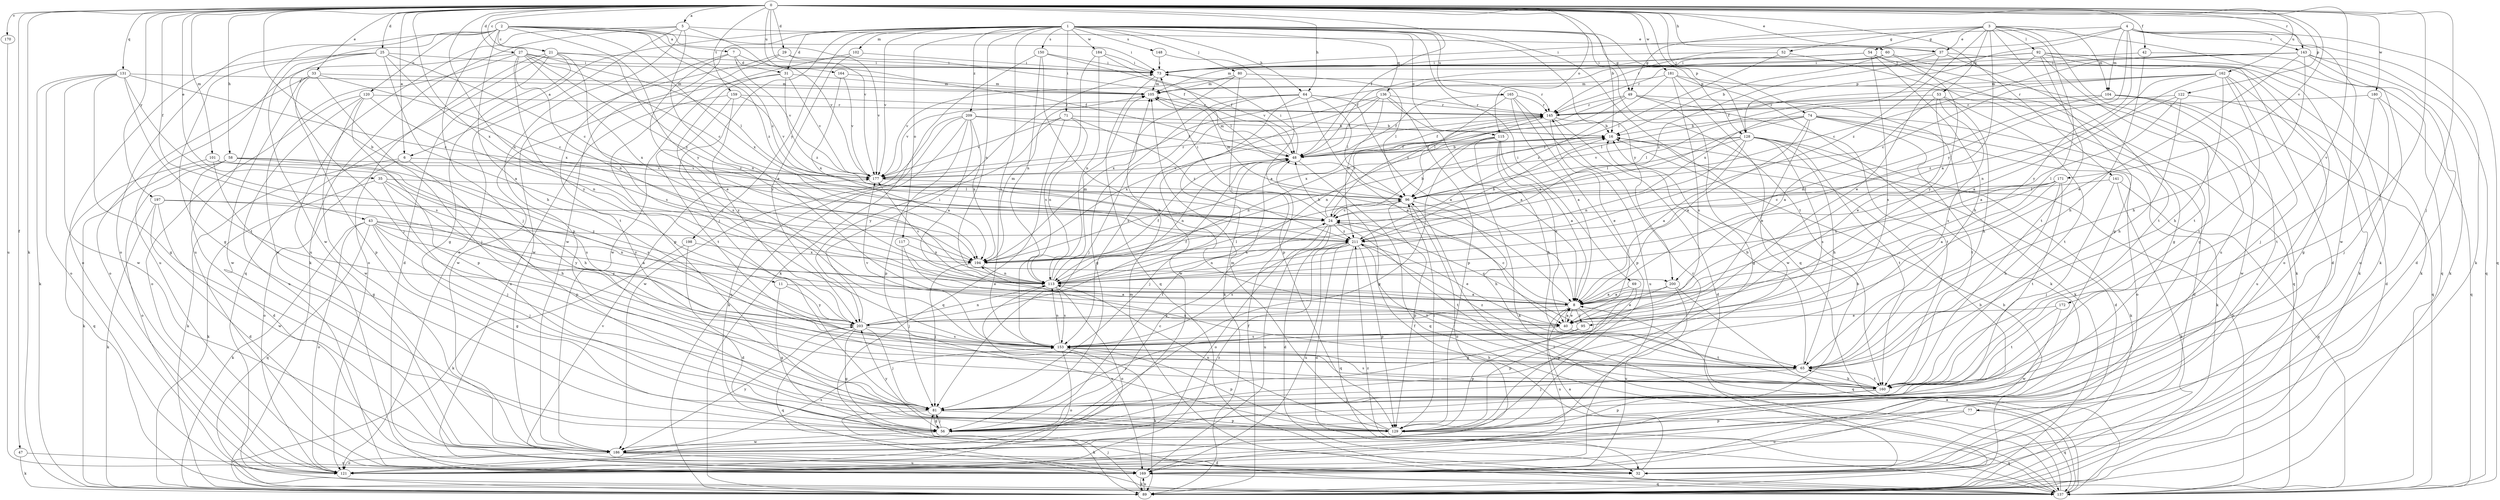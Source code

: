 strict digraph  {
0;
1;
2;
3;
4;
5;
6;
7;
8;
11;
16;
21;
24;
25;
27;
29;
31;
32;
33;
35;
37;
40;
42;
43;
47;
48;
49;
52;
53;
54;
56;
58;
60;
64;
65;
69;
71;
73;
74;
77;
80;
81;
89;
92;
95;
96;
101;
102;
104;
105;
113;
115;
117;
120;
121;
122;
128;
129;
131;
136;
137;
141;
143;
145;
148;
150;
153;
159;
160;
162;
164;
165;
169;
170;
171;
172;
177;
180;
181;
184;
186;
194;
197;
198;
200;
203;
209;
211;
0 -> 5  [label=a];
0 -> 6  [label=a];
0 -> 11  [label=b];
0 -> 16  [label=b];
0 -> 21  [label=c];
0 -> 25  [label=d];
0 -> 27  [label=d];
0 -> 29  [label=d];
0 -> 33  [label=e];
0 -> 35  [label=e];
0 -> 37  [label=e];
0 -> 42  [label=f];
0 -> 43  [label=f];
0 -> 47  [label=f];
0 -> 48  [label=f];
0 -> 58  [label=h];
0 -> 60  [label=h];
0 -> 64  [label=h];
0 -> 74  [label=j];
0 -> 77  [label=j];
0 -> 89  [label=k];
0 -> 101  [label=m];
0 -> 113  [label=n];
0 -> 115  [label=o];
0 -> 122  [label=p];
0 -> 128  [label=p];
0 -> 131  [label=q];
0 -> 141  [label=r];
0 -> 143  [label=r];
0 -> 159  [label=t];
0 -> 160  [label=t];
0 -> 162  [label=u];
0 -> 164  [label=u];
0 -> 170  [label=v];
0 -> 171  [label=v];
0 -> 172  [label=v];
0 -> 177  [label=v];
0 -> 180  [label=w];
0 -> 181  [label=w];
0 -> 194  [label=x];
0 -> 197  [label=y];
1 -> 6  [label=a];
1 -> 31  [label=d];
1 -> 49  [label=g];
1 -> 64  [label=h];
1 -> 69  [label=i];
1 -> 71  [label=i];
1 -> 80  [label=j];
1 -> 81  [label=j];
1 -> 102  [label=m];
1 -> 113  [label=n];
1 -> 115  [label=o];
1 -> 117  [label=o];
1 -> 128  [label=p];
1 -> 136  [label=q];
1 -> 137  [label=q];
1 -> 148  [label=s];
1 -> 150  [label=s];
1 -> 153  [label=s];
1 -> 160  [label=t];
1 -> 165  [label=u];
1 -> 177  [label=v];
1 -> 184  [label=w];
1 -> 186  [label=w];
1 -> 198  [label=y];
1 -> 200  [label=y];
1 -> 209  [label=z];
2 -> 7  [label=a];
2 -> 21  [label=c];
2 -> 24  [label=c];
2 -> 48  [label=f];
2 -> 65  [label=h];
2 -> 73  [label=i];
2 -> 81  [label=j];
2 -> 120  [label=o];
2 -> 121  [label=o];
2 -> 169  [label=u];
2 -> 186  [label=w];
2 -> 194  [label=x];
2 -> 200  [label=y];
2 -> 211  [label=z];
3 -> 8  [label=a];
3 -> 37  [label=e];
3 -> 49  [label=g];
3 -> 52  [label=g];
3 -> 53  [label=g];
3 -> 54  [label=g];
3 -> 56  [label=g];
3 -> 89  [label=k];
3 -> 92  [label=l];
3 -> 95  [label=l];
3 -> 104  [label=m];
3 -> 169  [label=u];
3 -> 211  [label=z];
4 -> 73  [label=i];
4 -> 89  [label=k];
4 -> 104  [label=m];
4 -> 128  [label=p];
4 -> 137  [label=q];
4 -> 143  [label=r];
4 -> 145  [label=r];
4 -> 186  [label=w];
4 -> 200  [label=y];
4 -> 203  [label=y];
5 -> 37  [label=e];
5 -> 40  [label=e];
5 -> 89  [label=k];
5 -> 121  [label=o];
5 -> 129  [label=p];
5 -> 169  [label=u];
5 -> 177  [label=v];
6 -> 89  [label=k];
6 -> 121  [label=o];
6 -> 129  [label=p];
6 -> 177  [label=v];
7 -> 31  [label=d];
7 -> 40  [label=e];
7 -> 48  [label=f];
7 -> 160  [label=t];
7 -> 177  [label=v];
8 -> 24  [label=c];
8 -> 40  [label=e];
8 -> 95  [label=l];
8 -> 129  [label=p];
8 -> 169  [label=u];
8 -> 203  [label=y];
11 -> 8  [label=a];
11 -> 56  [label=g];
11 -> 203  [label=y];
16 -> 48  [label=f];
21 -> 32  [label=d];
21 -> 56  [label=g];
21 -> 73  [label=i];
21 -> 113  [label=n];
21 -> 121  [label=o];
21 -> 137  [label=q];
21 -> 153  [label=s];
24 -> 16  [label=b];
24 -> 32  [label=d];
24 -> 73  [label=i];
24 -> 121  [label=o];
24 -> 145  [label=r];
24 -> 160  [label=t];
24 -> 169  [label=u];
24 -> 211  [label=z];
25 -> 8  [label=a];
25 -> 24  [label=c];
25 -> 56  [label=g];
25 -> 73  [label=i];
25 -> 81  [label=j];
25 -> 121  [label=o];
25 -> 194  [label=x];
27 -> 24  [label=c];
27 -> 73  [label=i];
27 -> 96  [label=l];
27 -> 113  [label=n];
27 -> 169  [label=u];
27 -> 186  [label=w];
27 -> 194  [label=x];
27 -> 203  [label=y];
27 -> 211  [label=z];
29 -> 73  [label=i];
29 -> 129  [label=p];
29 -> 177  [label=v];
29 -> 186  [label=w];
31 -> 105  [label=m];
31 -> 153  [label=s];
31 -> 177  [label=v];
31 -> 186  [label=w];
31 -> 211  [label=z];
32 -> 8  [label=a];
32 -> 177  [label=v];
33 -> 24  [label=c];
33 -> 81  [label=j];
33 -> 105  [label=m];
33 -> 121  [label=o];
33 -> 129  [label=p];
33 -> 186  [label=w];
35 -> 65  [label=h];
35 -> 81  [label=j];
35 -> 89  [label=k];
35 -> 96  [label=l];
35 -> 203  [label=y];
37 -> 73  [label=i];
37 -> 89  [label=k];
37 -> 160  [label=t];
37 -> 194  [label=x];
37 -> 211  [label=z];
40 -> 8  [label=a];
40 -> 81  [label=j];
40 -> 160  [label=t];
42 -> 65  [label=h];
42 -> 73  [label=i];
42 -> 169  [label=u];
43 -> 8  [label=a];
43 -> 56  [label=g];
43 -> 81  [label=j];
43 -> 89  [label=k];
43 -> 113  [label=n];
43 -> 121  [label=o];
43 -> 137  [label=q];
43 -> 203  [label=y];
43 -> 211  [label=z];
47 -> 89  [label=k];
47 -> 169  [label=u];
48 -> 16  [label=b];
48 -> 73  [label=i];
48 -> 81  [label=j];
48 -> 105  [label=m];
48 -> 113  [label=n];
48 -> 137  [label=q];
48 -> 177  [label=v];
49 -> 24  [label=c];
49 -> 56  [label=g];
49 -> 89  [label=k];
49 -> 145  [label=r];
49 -> 160  [label=t];
49 -> 194  [label=x];
52 -> 73  [label=i];
52 -> 96  [label=l];
52 -> 160  [label=t];
53 -> 8  [label=a];
53 -> 40  [label=e];
53 -> 65  [label=h];
53 -> 145  [label=r];
53 -> 153  [label=s];
53 -> 160  [label=t];
54 -> 48  [label=f];
54 -> 56  [label=g];
54 -> 65  [label=h];
54 -> 73  [label=i];
54 -> 89  [label=k];
54 -> 153  [label=s];
56 -> 24  [label=c];
56 -> 48  [label=f];
56 -> 81  [label=j];
56 -> 186  [label=w];
56 -> 203  [label=y];
58 -> 32  [label=d];
58 -> 65  [label=h];
58 -> 89  [label=k];
58 -> 121  [label=o];
58 -> 153  [label=s];
58 -> 177  [label=v];
60 -> 16  [label=b];
60 -> 73  [label=i];
60 -> 121  [label=o];
60 -> 145  [label=r];
60 -> 203  [label=y];
64 -> 8  [label=a];
64 -> 40  [label=e];
64 -> 56  [label=g];
64 -> 81  [label=j];
64 -> 89  [label=k];
64 -> 96  [label=l];
64 -> 145  [label=r];
64 -> 177  [label=v];
65 -> 16  [label=b];
65 -> 81  [label=j];
65 -> 160  [label=t];
65 -> 194  [label=x];
65 -> 211  [label=z];
69 -> 8  [label=a];
69 -> 56  [label=g];
69 -> 129  [label=p];
71 -> 16  [label=b];
71 -> 113  [label=n];
71 -> 137  [label=q];
71 -> 177  [label=v];
71 -> 203  [label=y];
71 -> 211  [label=z];
73 -> 105  [label=m];
73 -> 137  [label=q];
73 -> 145  [label=r];
74 -> 8  [label=a];
74 -> 16  [label=b];
74 -> 32  [label=d];
74 -> 40  [label=e];
74 -> 89  [label=k];
74 -> 96  [label=l];
74 -> 121  [label=o];
74 -> 160  [label=t];
74 -> 194  [label=x];
77 -> 121  [label=o];
77 -> 129  [label=p];
77 -> 137  [label=q];
80 -> 96  [label=l];
80 -> 105  [label=m];
80 -> 129  [label=p];
80 -> 177  [label=v];
80 -> 194  [label=x];
81 -> 56  [label=g];
81 -> 89  [label=k];
81 -> 129  [label=p];
89 -> 48  [label=f];
89 -> 81  [label=j];
89 -> 169  [label=u];
92 -> 32  [label=d];
92 -> 40  [label=e];
92 -> 56  [label=g];
92 -> 73  [label=i];
92 -> 89  [label=k];
92 -> 137  [label=q];
92 -> 160  [label=t];
92 -> 177  [label=v];
95 -> 24  [label=c];
95 -> 129  [label=p];
95 -> 153  [label=s];
96 -> 24  [label=c];
96 -> 65  [label=h];
96 -> 105  [label=m];
96 -> 121  [label=o];
96 -> 129  [label=p];
101 -> 56  [label=g];
101 -> 137  [label=q];
101 -> 153  [label=s];
101 -> 177  [label=v];
102 -> 73  [label=i];
102 -> 186  [label=w];
102 -> 203  [label=y];
104 -> 96  [label=l];
104 -> 113  [label=n];
104 -> 137  [label=q];
104 -> 145  [label=r];
104 -> 169  [label=u];
104 -> 186  [label=w];
105 -> 145  [label=r];
113 -> 8  [label=a];
113 -> 48  [label=f];
113 -> 96  [label=l];
113 -> 105  [label=m];
113 -> 121  [label=o];
113 -> 153  [label=s];
113 -> 169  [label=u];
113 -> 177  [label=v];
115 -> 8  [label=a];
115 -> 40  [label=e];
115 -> 48  [label=f];
115 -> 56  [label=g];
115 -> 65  [label=h];
115 -> 89  [label=k];
115 -> 113  [label=n];
117 -> 40  [label=e];
117 -> 81  [label=j];
117 -> 194  [label=x];
120 -> 113  [label=n];
120 -> 121  [label=o];
120 -> 129  [label=p];
120 -> 145  [label=r];
120 -> 169  [label=u];
120 -> 186  [label=w];
121 -> 16  [label=b];
121 -> 211  [label=z];
122 -> 8  [label=a];
122 -> 32  [label=d];
122 -> 65  [label=h];
122 -> 145  [label=r];
122 -> 211  [label=z];
128 -> 8  [label=a];
128 -> 32  [label=d];
128 -> 48  [label=f];
128 -> 65  [label=h];
128 -> 89  [label=k];
128 -> 96  [label=l];
128 -> 113  [label=n];
128 -> 153  [label=s];
128 -> 160  [label=t];
128 -> 177  [label=v];
129 -> 16  [label=b];
129 -> 96  [label=l];
129 -> 105  [label=m];
129 -> 113  [label=n];
129 -> 137  [label=q];
129 -> 145  [label=r];
131 -> 24  [label=c];
131 -> 56  [label=g];
131 -> 89  [label=k];
131 -> 105  [label=m];
131 -> 121  [label=o];
131 -> 153  [label=s];
131 -> 160  [label=t];
131 -> 186  [label=w];
136 -> 8  [label=a];
136 -> 48  [label=f];
136 -> 129  [label=p];
136 -> 145  [label=r];
136 -> 153  [label=s];
136 -> 186  [label=w];
136 -> 211  [label=z];
137 -> 8  [label=a];
137 -> 16  [label=b];
137 -> 48  [label=f];
137 -> 96  [label=l];
137 -> 105  [label=m];
137 -> 211  [label=z];
141 -> 81  [label=j];
141 -> 89  [label=k];
141 -> 96  [label=l];
141 -> 137  [label=q];
143 -> 24  [label=c];
143 -> 32  [label=d];
143 -> 40  [label=e];
143 -> 65  [label=h];
143 -> 73  [label=i];
143 -> 89  [label=k];
143 -> 105  [label=m];
143 -> 137  [label=q];
145 -> 16  [label=b];
145 -> 32  [label=d];
145 -> 40  [label=e];
145 -> 48  [label=f];
145 -> 113  [label=n];
145 -> 194  [label=x];
148 -> 8  [label=a];
148 -> 73  [label=i];
150 -> 48  [label=f];
150 -> 65  [label=h];
150 -> 73  [label=i];
150 -> 89  [label=k];
150 -> 113  [label=n];
153 -> 65  [label=h];
153 -> 89  [label=k];
153 -> 113  [label=n];
153 -> 121  [label=o];
153 -> 129  [label=p];
153 -> 177  [label=v];
159 -> 145  [label=r];
159 -> 160  [label=t];
159 -> 169  [label=u];
159 -> 177  [label=v];
159 -> 203  [label=y];
160 -> 65  [label=h];
160 -> 81  [label=j];
160 -> 129  [label=p];
160 -> 153  [label=s];
162 -> 8  [label=a];
162 -> 24  [label=c];
162 -> 48  [label=f];
162 -> 56  [label=g];
162 -> 65  [label=h];
162 -> 81  [label=j];
162 -> 105  [label=m];
162 -> 113  [label=n];
162 -> 160  [label=t];
164 -> 105  [label=m];
164 -> 177  [label=v];
164 -> 194  [label=x];
165 -> 8  [label=a];
165 -> 48  [label=f];
165 -> 96  [label=l];
165 -> 129  [label=p];
165 -> 145  [label=r];
165 -> 169  [label=u];
169 -> 16  [label=b];
169 -> 89  [label=k];
169 -> 137  [label=q];
170 -> 169  [label=u];
171 -> 8  [label=a];
171 -> 24  [label=c];
171 -> 65  [label=h];
171 -> 96  [label=l];
171 -> 113  [label=n];
171 -> 160  [label=t];
172 -> 40  [label=e];
172 -> 160  [label=t];
172 -> 186  [label=w];
177 -> 96  [label=l];
177 -> 145  [label=r];
180 -> 81  [label=j];
180 -> 137  [label=q];
180 -> 145  [label=r];
180 -> 160  [label=t];
181 -> 89  [label=k];
181 -> 105  [label=m];
181 -> 137  [label=q];
181 -> 153  [label=s];
181 -> 186  [label=w];
181 -> 211  [label=z];
184 -> 73  [label=i];
184 -> 96  [label=l];
184 -> 113  [label=n];
184 -> 153  [label=s];
186 -> 32  [label=d];
186 -> 121  [label=o];
186 -> 153  [label=s];
186 -> 169  [label=u];
186 -> 203  [label=y];
194 -> 16  [label=b];
194 -> 81  [label=j];
194 -> 105  [label=m];
194 -> 113  [label=n];
197 -> 24  [label=c];
197 -> 32  [label=d];
197 -> 89  [label=k];
197 -> 186  [label=w];
197 -> 203  [label=y];
198 -> 32  [label=d];
198 -> 89  [label=k];
198 -> 194  [label=x];
200 -> 8  [label=a];
200 -> 40  [label=e];
200 -> 137  [label=q];
200 -> 169  [label=u];
203 -> 48  [label=f];
203 -> 56  [label=g];
203 -> 73  [label=i];
203 -> 81  [label=j];
203 -> 113  [label=n];
203 -> 137  [label=q];
203 -> 153  [label=s];
209 -> 8  [label=a];
209 -> 16  [label=b];
209 -> 48  [label=f];
209 -> 89  [label=k];
209 -> 129  [label=p];
209 -> 169  [label=u];
209 -> 186  [label=w];
209 -> 194  [label=x];
211 -> 16  [label=b];
211 -> 32  [label=d];
211 -> 40  [label=e];
211 -> 113  [label=n];
211 -> 129  [label=p];
211 -> 137  [label=q];
211 -> 153  [label=s];
211 -> 160  [label=t];
211 -> 169  [label=u];
211 -> 194  [label=x];
}
